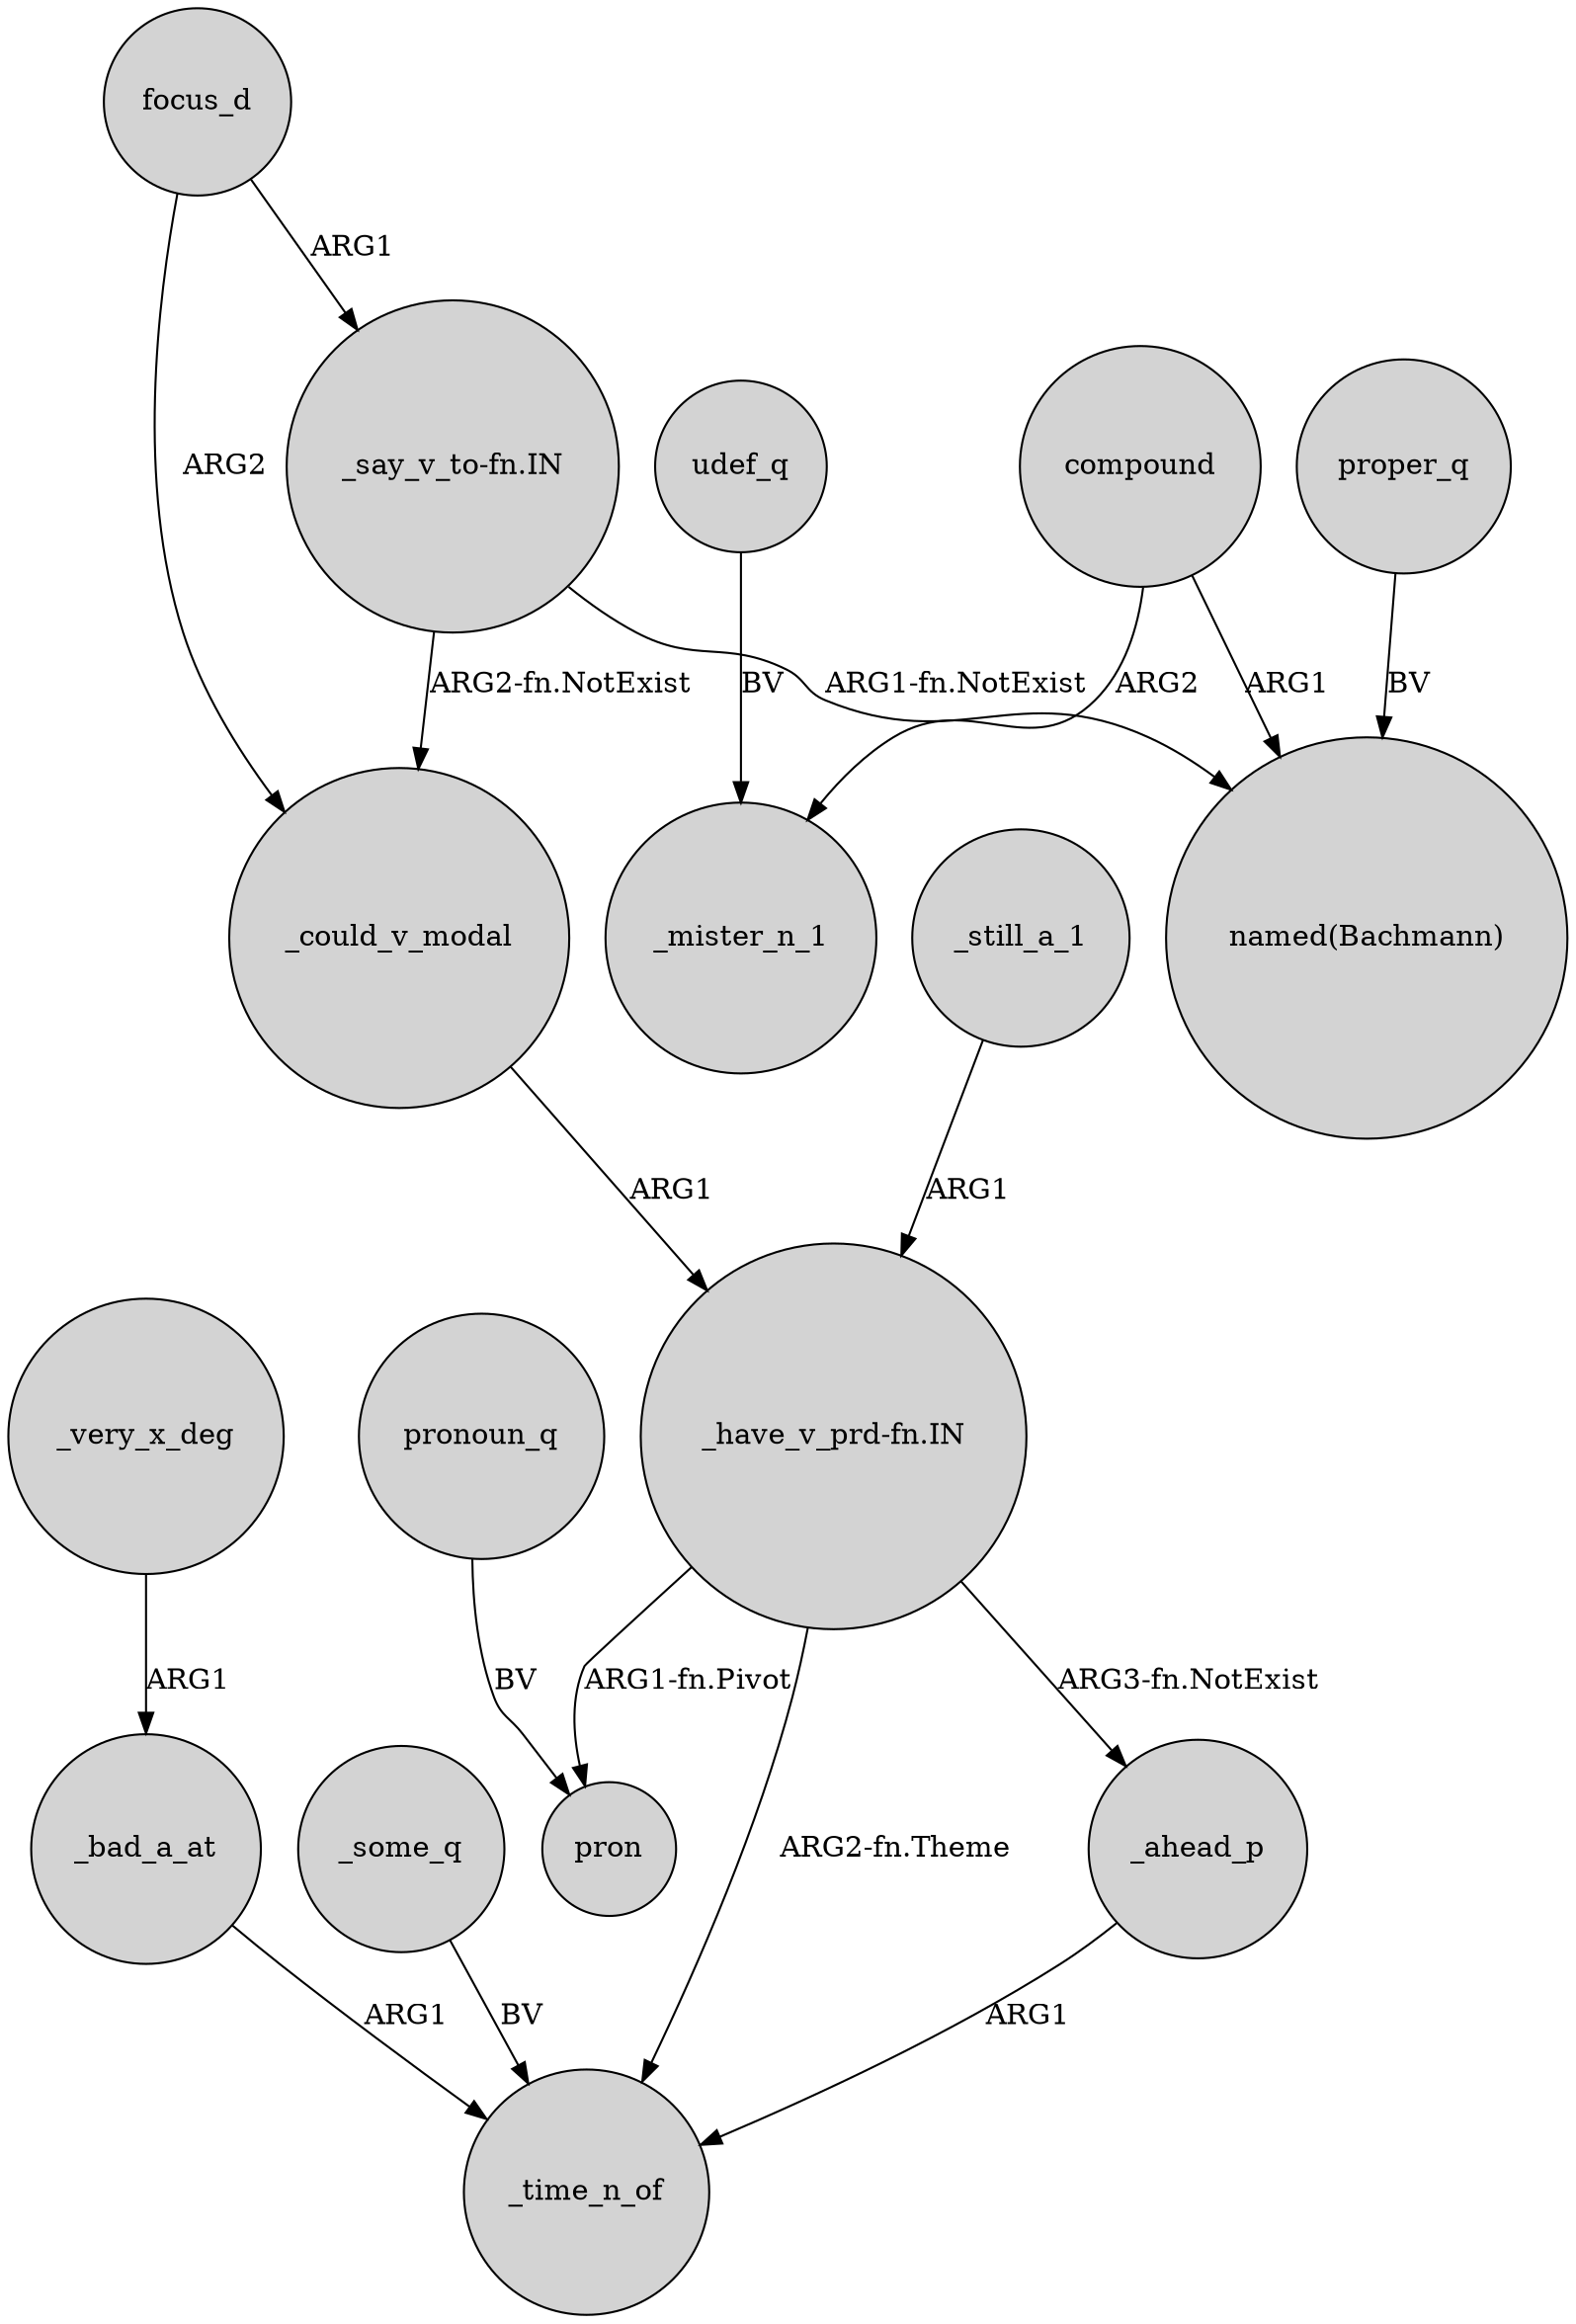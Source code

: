 digraph {
	node [shape=circle style=filled]
	compound -> "named(Bachmann)" [label=ARG1]
	focus_d -> _could_v_modal [label=ARG2]
	udef_q -> _mister_n_1 [label=BV]
	"_have_v_prd-fn.IN" -> _ahead_p [label="ARG3-fn.NotExist"]
	_ahead_p -> _time_n_of [label=ARG1]
	_very_x_deg -> _bad_a_at [label=ARG1]
	"_say_v_to-fn.IN" -> "named(Bachmann)" [label="ARG1-fn.NotExist"]
	"_have_v_prd-fn.IN" -> _time_n_of [label="ARG2-fn.Theme"]
	_bad_a_at -> _time_n_of [label=ARG1]
	_still_a_1 -> "_have_v_prd-fn.IN" [label=ARG1]
	proper_q -> "named(Bachmann)" [label=BV]
	_some_q -> _time_n_of [label=BV]
	_could_v_modal -> "_have_v_prd-fn.IN" [label=ARG1]
	"_have_v_prd-fn.IN" -> pron [label="ARG1-fn.Pivot"]
	compound -> _mister_n_1 [label=ARG2]
	focus_d -> "_say_v_to-fn.IN" [label=ARG1]
	"_say_v_to-fn.IN" -> _could_v_modal [label="ARG2-fn.NotExist"]
	pronoun_q -> pron [label=BV]
}
